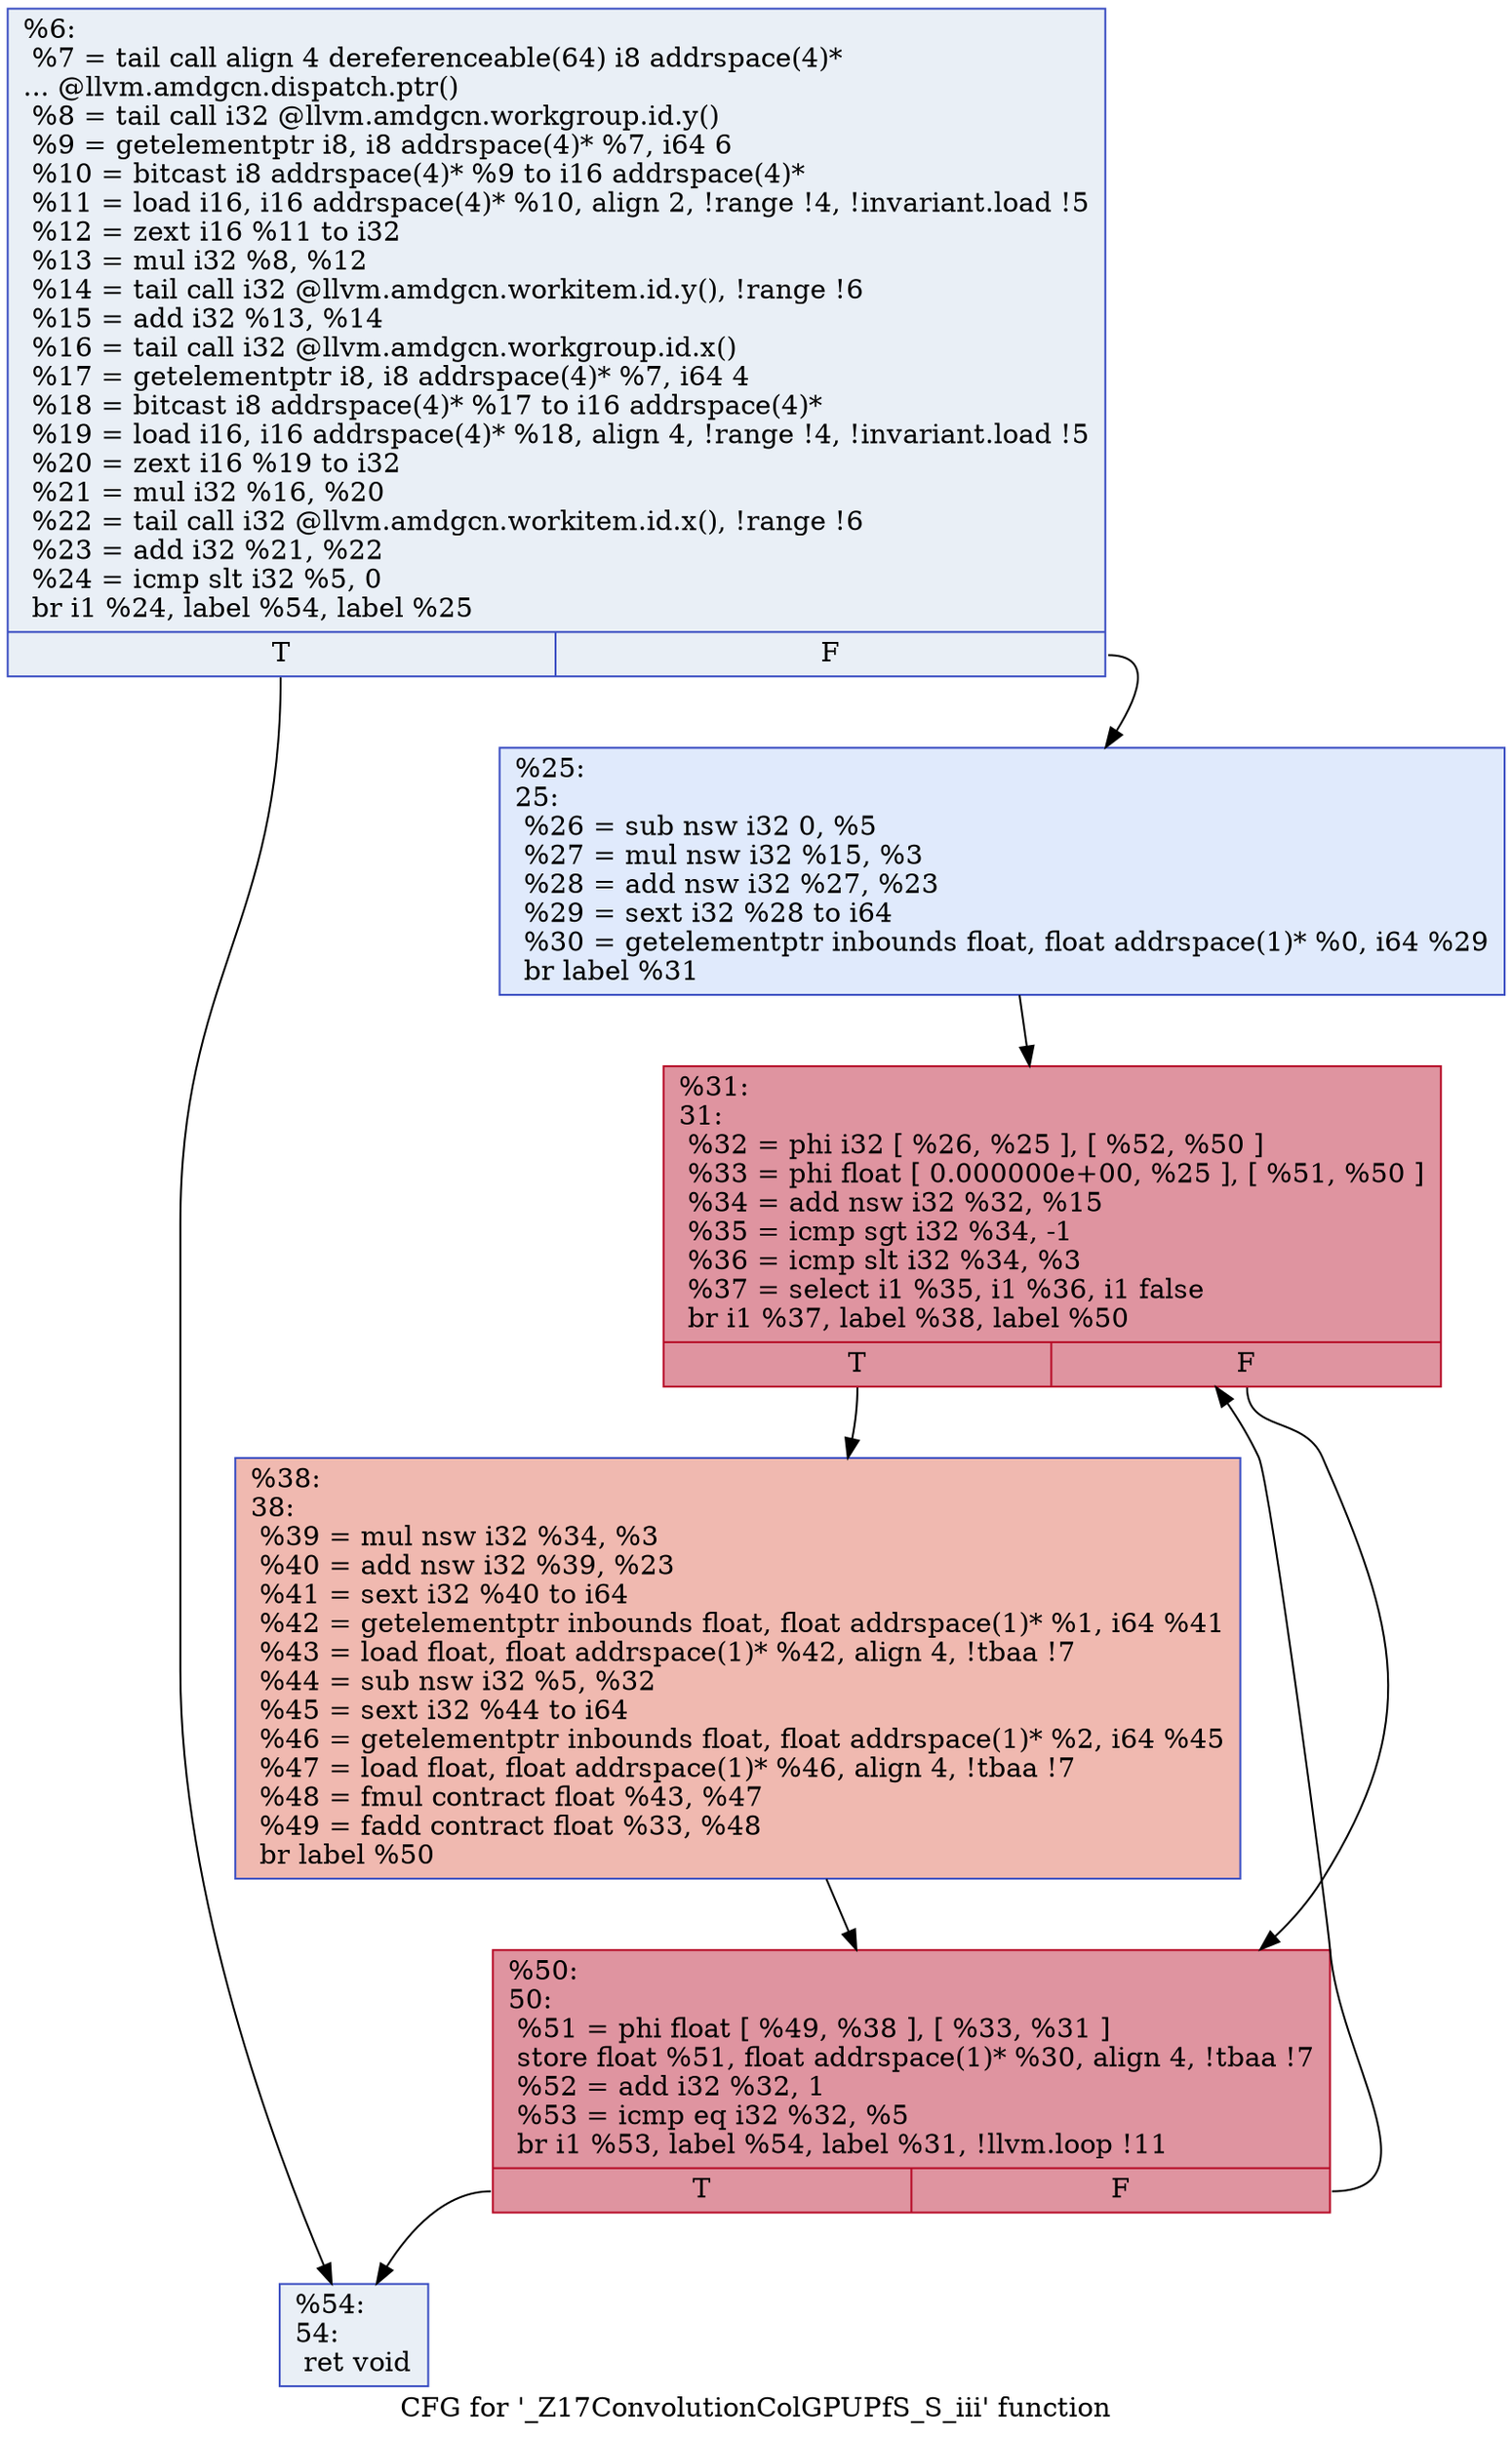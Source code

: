 digraph "CFG for '_Z17ConvolutionColGPUPfS_S_iii' function" {
	label="CFG for '_Z17ConvolutionColGPUPfS_S_iii' function";

	Node0x46e07e0 [shape=record,color="#3d50c3ff", style=filled, fillcolor="#cedaeb70",label="{%6:\l  %7 = tail call align 4 dereferenceable(64) i8 addrspace(4)*\l... @llvm.amdgcn.dispatch.ptr()\l  %8 = tail call i32 @llvm.amdgcn.workgroup.id.y()\l  %9 = getelementptr i8, i8 addrspace(4)* %7, i64 6\l  %10 = bitcast i8 addrspace(4)* %9 to i16 addrspace(4)*\l  %11 = load i16, i16 addrspace(4)* %10, align 2, !range !4, !invariant.load !5\l  %12 = zext i16 %11 to i32\l  %13 = mul i32 %8, %12\l  %14 = tail call i32 @llvm.amdgcn.workitem.id.y(), !range !6\l  %15 = add i32 %13, %14\l  %16 = tail call i32 @llvm.amdgcn.workgroup.id.x()\l  %17 = getelementptr i8, i8 addrspace(4)* %7, i64 4\l  %18 = bitcast i8 addrspace(4)* %17 to i16 addrspace(4)*\l  %19 = load i16, i16 addrspace(4)* %18, align 4, !range !4, !invariant.load !5\l  %20 = zext i16 %19 to i32\l  %21 = mul i32 %16, %20\l  %22 = tail call i32 @llvm.amdgcn.workitem.id.x(), !range !6\l  %23 = add i32 %21, %22\l  %24 = icmp slt i32 %5, 0\l  br i1 %24, label %54, label %25\l|{<s0>T|<s1>F}}"];
	Node0x46e07e0:s0 -> Node0x46e4120;
	Node0x46e07e0:s1 -> Node0x46e41b0;
	Node0x46e41b0 [shape=record,color="#3d50c3ff", style=filled, fillcolor="#b9d0f970",label="{%25:\l25:                                               \l  %26 = sub nsw i32 0, %5\l  %27 = mul nsw i32 %15, %3\l  %28 = add nsw i32 %27, %23\l  %29 = sext i32 %28 to i64\l  %30 = getelementptr inbounds float, float addrspace(1)* %0, i64 %29\l  br label %31\l}"];
	Node0x46e41b0 -> Node0x46e45b0;
	Node0x46e45b0 [shape=record,color="#b70d28ff", style=filled, fillcolor="#b70d2870",label="{%31:\l31:                                               \l  %32 = phi i32 [ %26, %25 ], [ %52, %50 ]\l  %33 = phi float [ 0.000000e+00, %25 ], [ %51, %50 ]\l  %34 = add nsw i32 %32, %15\l  %35 = icmp sgt i32 %34, -1\l  %36 = icmp slt i32 %34, %3\l  %37 = select i1 %35, i1 %36, i1 false\l  br i1 %37, label %38, label %50\l|{<s0>T|<s1>F}}"];
	Node0x46e45b0:s0 -> Node0x46e5720;
	Node0x46e45b0:s1 -> Node0x46e46a0;
	Node0x46e5720 [shape=record,color="#3d50c3ff", style=filled, fillcolor="#de614d70",label="{%38:\l38:                                               \l  %39 = mul nsw i32 %34, %3\l  %40 = add nsw i32 %39, %23\l  %41 = sext i32 %40 to i64\l  %42 = getelementptr inbounds float, float addrspace(1)* %1, i64 %41\l  %43 = load float, float addrspace(1)* %42, align 4, !tbaa !7\l  %44 = sub nsw i32 %5, %32\l  %45 = sext i32 %44 to i64\l  %46 = getelementptr inbounds float, float addrspace(1)* %2, i64 %45\l  %47 = load float, float addrspace(1)* %46, align 4, !tbaa !7\l  %48 = fmul contract float %43, %47\l  %49 = fadd contract float %33, %48\l  br label %50\l}"];
	Node0x46e5720 -> Node0x46e46a0;
	Node0x46e46a0 [shape=record,color="#b70d28ff", style=filled, fillcolor="#b70d2870",label="{%50:\l50:                                               \l  %51 = phi float [ %49, %38 ], [ %33, %31 ]\l  store float %51, float addrspace(1)* %30, align 4, !tbaa !7\l  %52 = add i32 %32, 1\l  %53 = icmp eq i32 %32, %5\l  br i1 %53, label %54, label %31, !llvm.loop !11\l|{<s0>T|<s1>F}}"];
	Node0x46e46a0:s0 -> Node0x46e4120;
	Node0x46e46a0:s1 -> Node0x46e45b0;
	Node0x46e4120 [shape=record,color="#3d50c3ff", style=filled, fillcolor="#cedaeb70",label="{%54:\l54:                                               \l  ret void\l}"];
}

